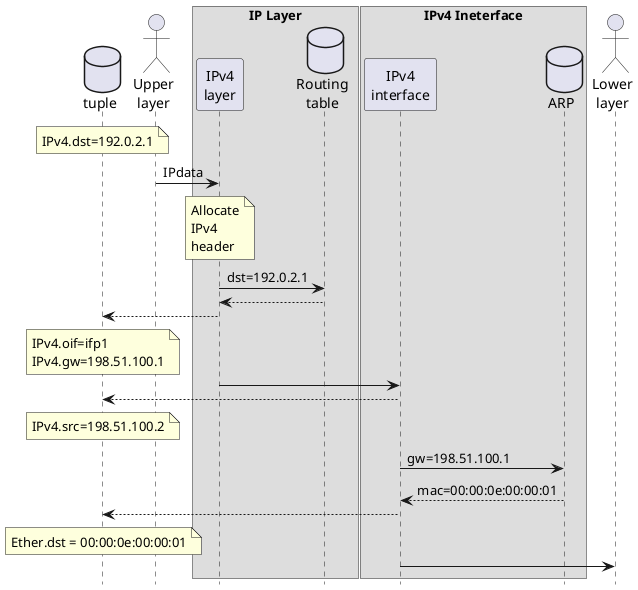 @startuml

hide footbox

database tuple
actor "Upper\nlayer" as up1
box "IP Layer"
participant "IPv4\nlayer" as ip
database "Routing\ntable" as rt
end box
box "IPv4 Ineterface"
participant "IPv4\ninterface" as ifp1
database "ARP" as arp1
end box
actor "Lower\nlayer" as lo1

note over tuple
	IPv4.dst=192.0.2.1
end note
up1 -> ip : IPdata
note over ip : Allocate\nIPv4\nheader
ip -> rt : dst=192.0.2.1
ip <-- rt
tuple <[dashed]- ip
note over tuple : IPv4.oif=ifp1\nIPv4.gw=198.51.100.1
ip -> ifp1
tuple <[dashed]- ifp1
note over tuple : IPv4.src=198.51.100.2
ifp1 -> arp1 : gw=198.51.100.1
ifp1 <-- arp1 : mac=00:00:0e:00:00:01
tuple <-- ifp1
note over tuple
	Ether.dst = 00:00:0e:00:00:01
end note
ifp1 -> lo1

@enduml
